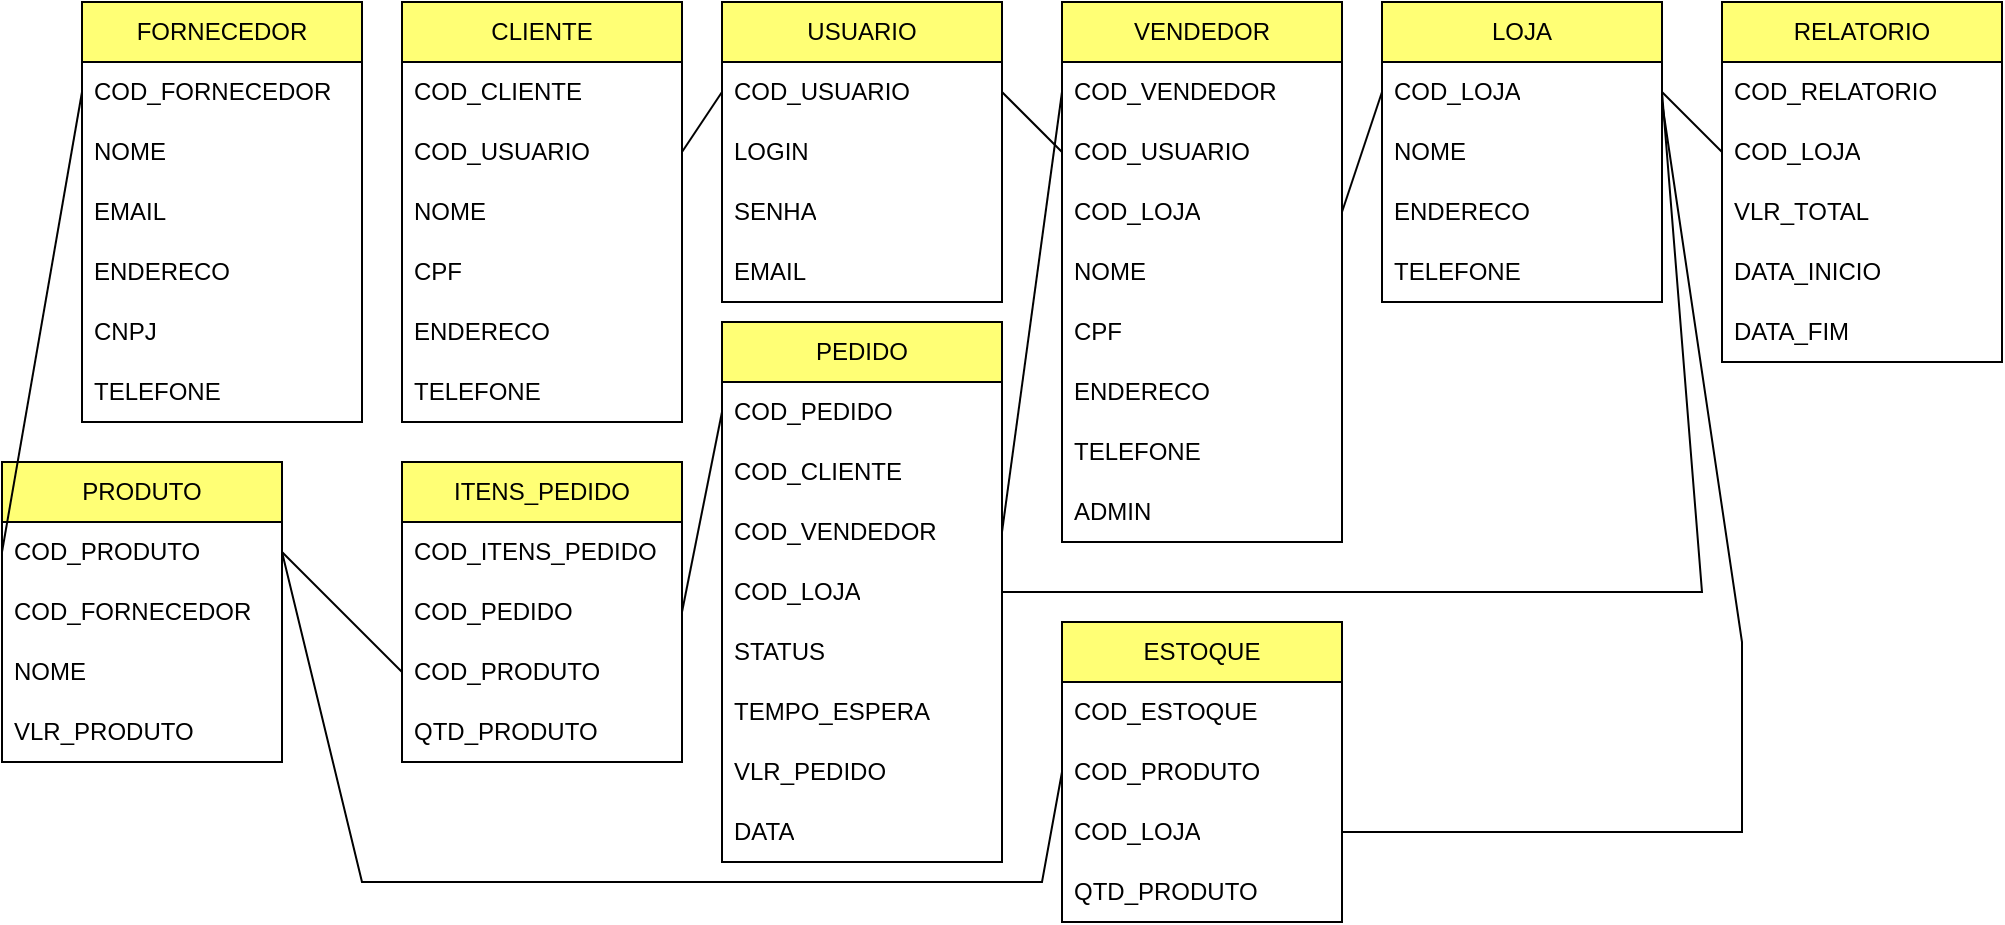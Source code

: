 <mxfile version="21.7.5" type="github">
  <diagram id="R2lEEEUBdFMjLlhIrx00" name="Page-1">
    <mxGraphModel dx="2294" dy="1335" grid="1" gridSize="10" guides="1" tooltips="1" connect="1" arrows="1" fold="1" page="1" pageScale="1" pageWidth="850" pageHeight="1100" math="0" shadow="0" extFonts="Permanent Marker^https://fonts.googleapis.com/css?family=Permanent+Marker">
      <root>
        <mxCell id="0" />
        <mxCell id="1" parent="0" />
        <mxCell id="6euLBbNawALFKnhl1Kjq-1" value="USUARIO" style="swimlane;fontStyle=0;childLayout=stackLayout;horizontal=1;startSize=30;horizontalStack=0;resizeParent=1;resizeParentMax=0;resizeLast=0;collapsible=1;marginBottom=0;whiteSpace=wrap;html=1;fillColor=#FFFF75;" parent="1" vertex="1">
          <mxGeometry x="170" y="60" width="140" height="150" as="geometry" />
        </mxCell>
        <mxCell id="6euLBbNawALFKnhl1Kjq-2" value="COD_USUARIO" style="text;strokeColor=none;fillColor=none;align=left;verticalAlign=middle;spacingLeft=4;spacingRight=4;overflow=hidden;points=[[0,0.5],[1,0.5]];portConstraint=eastwest;rotatable=0;whiteSpace=wrap;html=1;" parent="6euLBbNawALFKnhl1Kjq-1" vertex="1">
          <mxGeometry y="30" width="140" height="30" as="geometry" />
        </mxCell>
        <mxCell id="6euLBbNawALFKnhl1Kjq-3" value="LOGIN" style="text;strokeColor=none;fillColor=none;align=left;verticalAlign=middle;spacingLeft=4;spacingRight=4;overflow=hidden;points=[[0,0.5],[1,0.5]];portConstraint=eastwest;rotatable=0;whiteSpace=wrap;html=1;" parent="6euLBbNawALFKnhl1Kjq-1" vertex="1">
          <mxGeometry y="60" width="140" height="30" as="geometry" />
        </mxCell>
        <mxCell id="6euLBbNawALFKnhl1Kjq-4" value="SENHA" style="text;strokeColor=none;fillColor=none;align=left;verticalAlign=middle;spacingLeft=4;spacingRight=4;overflow=hidden;points=[[0,0.5],[1,0.5]];portConstraint=eastwest;rotatable=0;whiteSpace=wrap;html=1;" parent="6euLBbNawALFKnhl1Kjq-1" vertex="1">
          <mxGeometry y="90" width="140" height="30" as="geometry" />
        </mxCell>
        <mxCell id="6euLBbNawALFKnhl1Kjq-5" value="EMAIL" style="text;strokeColor=none;fillColor=none;align=left;verticalAlign=middle;spacingLeft=4;spacingRight=4;overflow=hidden;points=[[0,0.5],[1,0.5]];portConstraint=eastwest;rotatable=0;whiteSpace=wrap;html=1;" parent="6euLBbNawALFKnhl1Kjq-1" vertex="1">
          <mxGeometry y="120" width="140" height="30" as="geometry" />
        </mxCell>
        <mxCell id="6euLBbNawALFKnhl1Kjq-6" value="CLIENTE" style="swimlane;fontStyle=0;childLayout=stackLayout;horizontal=1;startSize=30;horizontalStack=0;resizeParent=1;resizeParentMax=0;resizeLast=0;collapsible=1;marginBottom=0;whiteSpace=wrap;html=1;fillColor=#FFFF75;" parent="1" vertex="1">
          <mxGeometry x="10" y="60" width="140" height="210" as="geometry" />
        </mxCell>
        <mxCell id="6euLBbNawALFKnhl1Kjq-7" value="COD_CLIENTE" style="text;strokeColor=none;fillColor=none;align=left;verticalAlign=middle;spacingLeft=4;spacingRight=4;overflow=hidden;points=[[0,0.5],[1,0.5]];portConstraint=eastwest;rotatable=0;whiteSpace=wrap;html=1;" parent="6euLBbNawALFKnhl1Kjq-6" vertex="1">
          <mxGeometry y="30" width="140" height="30" as="geometry" />
        </mxCell>
        <mxCell id="6euLBbNawALFKnhl1Kjq-13" value="COD_USUARIO" style="text;strokeColor=none;fillColor=none;align=left;verticalAlign=middle;spacingLeft=4;spacingRight=4;overflow=hidden;points=[[0,0.5],[1,0.5]];portConstraint=eastwest;rotatable=0;whiteSpace=wrap;html=1;" parent="6euLBbNawALFKnhl1Kjq-6" vertex="1">
          <mxGeometry y="60" width="140" height="30" as="geometry" />
        </mxCell>
        <mxCell id="6euLBbNawALFKnhl1Kjq-8" value="NOME" style="text;strokeColor=none;fillColor=none;align=left;verticalAlign=middle;spacingLeft=4;spacingRight=4;overflow=hidden;points=[[0,0.5],[1,0.5]];portConstraint=eastwest;rotatable=0;whiteSpace=wrap;html=1;" parent="6euLBbNawALFKnhl1Kjq-6" vertex="1">
          <mxGeometry y="90" width="140" height="30" as="geometry" />
        </mxCell>
        <mxCell id="6euLBbNawALFKnhl1Kjq-9" value="CPF" style="text;strokeColor=none;fillColor=none;align=left;verticalAlign=middle;spacingLeft=4;spacingRight=4;overflow=hidden;points=[[0,0.5],[1,0.5]];portConstraint=eastwest;rotatable=0;whiteSpace=wrap;html=1;" parent="6euLBbNawALFKnhl1Kjq-6" vertex="1">
          <mxGeometry y="120" width="140" height="30" as="geometry" />
        </mxCell>
        <mxCell id="6euLBbNawALFKnhl1Kjq-10" value="ENDERECO" style="text;strokeColor=none;fillColor=none;align=left;verticalAlign=middle;spacingLeft=4;spacingRight=4;overflow=hidden;points=[[0,0.5],[1,0.5]];portConstraint=eastwest;rotatable=0;whiteSpace=wrap;html=1;" parent="6euLBbNawALFKnhl1Kjq-6" vertex="1">
          <mxGeometry y="150" width="140" height="30" as="geometry" />
        </mxCell>
        <mxCell id="6euLBbNawALFKnhl1Kjq-11" value="TELEFONE" style="text;strokeColor=none;fillColor=none;align=left;verticalAlign=middle;spacingLeft=4;spacingRight=4;overflow=hidden;points=[[0,0.5],[1,0.5]];portConstraint=eastwest;rotatable=0;whiteSpace=wrap;html=1;" parent="6euLBbNawALFKnhl1Kjq-6" vertex="1">
          <mxGeometry y="180" width="140" height="30" as="geometry" />
        </mxCell>
        <mxCell id="6euLBbNawALFKnhl1Kjq-14" value="" style="endArrow=none;html=1;rounded=0;entryX=0;entryY=0.5;entryDx=0;entryDy=0;exitX=1;exitY=0.5;exitDx=0;exitDy=0;" parent="1" source="6euLBbNawALFKnhl1Kjq-13" target="6euLBbNawALFKnhl1Kjq-2" edge="1">
          <mxGeometry width="50" height="50" relative="1" as="geometry">
            <mxPoint x="400" y="250" as="sourcePoint" />
            <mxPoint x="450" y="200" as="targetPoint" />
          </mxGeometry>
        </mxCell>
        <mxCell id="6euLBbNawALFKnhl1Kjq-15" value="VENDEDOR" style="swimlane;fontStyle=0;childLayout=stackLayout;horizontal=1;startSize=30;horizontalStack=0;resizeParent=1;resizeParentMax=0;resizeLast=0;collapsible=1;marginBottom=0;whiteSpace=wrap;html=1;fillColor=#FFFF75;" parent="1" vertex="1">
          <mxGeometry x="340" y="60" width="140" height="270" as="geometry" />
        </mxCell>
        <mxCell id="6euLBbNawALFKnhl1Kjq-16" value="COD_VENDEDOR" style="text;strokeColor=none;fillColor=none;align=left;verticalAlign=middle;spacingLeft=4;spacingRight=4;overflow=hidden;points=[[0,0.5],[1,0.5]];portConstraint=eastwest;rotatable=0;whiteSpace=wrap;html=1;" parent="6euLBbNawALFKnhl1Kjq-15" vertex="1">
          <mxGeometry y="30" width="140" height="30" as="geometry" />
        </mxCell>
        <mxCell id="6euLBbNawALFKnhl1Kjq-23" value="COD_USUARIO" style="text;strokeColor=none;fillColor=none;align=left;verticalAlign=middle;spacingLeft=4;spacingRight=4;overflow=hidden;points=[[0,0.5],[1,0.5]];portConstraint=eastwest;rotatable=0;whiteSpace=wrap;html=1;" parent="6euLBbNawALFKnhl1Kjq-15" vertex="1">
          <mxGeometry y="60" width="140" height="30" as="geometry" />
        </mxCell>
        <mxCell id="6euLBbNawALFKnhl1Kjq-22" value="COD_LOJA" style="text;strokeColor=none;fillColor=none;align=left;verticalAlign=middle;spacingLeft=4;spacingRight=4;overflow=hidden;points=[[0,0.5],[1,0.5]];portConstraint=eastwest;rotatable=0;whiteSpace=wrap;html=1;" parent="6euLBbNawALFKnhl1Kjq-15" vertex="1">
          <mxGeometry y="90" width="140" height="30" as="geometry" />
        </mxCell>
        <mxCell id="6euLBbNawALFKnhl1Kjq-17" value="NOME" style="text;strokeColor=none;fillColor=none;align=left;verticalAlign=middle;spacingLeft=4;spacingRight=4;overflow=hidden;points=[[0,0.5],[1,0.5]];portConstraint=eastwest;rotatable=0;whiteSpace=wrap;html=1;" parent="6euLBbNawALFKnhl1Kjq-15" vertex="1">
          <mxGeometry y="120" width="140" height="30" as="geometry" />
        </mxCell>
        <mxCell id="6euLBbNawALFKnhl1Kjq-18" value="CPF" style="text;strokeColor=none;fillColor=none;align=left;verticalAlign=middle;spacingLeft=4;spacingRight=4;overflow=hidden;points=[[0,0.5],[1,0.5]];portConstraint=eastwest;rotatable=0;whiteSpace=wrap;html=1;" parent="6euLBbNawALFKnhl1Kjq-15" vertex="1">
          <mxGeometry y="150" width="140" height="30" as="geometry" />
        </mxCell>
        <mxCell id="6euLBbNawALFKnhl1Kjq-20" value="ENDERECO" style="text;strokeColor=none;fillColor=none;align=left;verticalAlign=middle;spacingLeft=4;spacingRight=4;overflow=hidden;points=[[0,0.5],[1,0.5]];portConstraint=eastwest;rotatable=0;whiteSpace=wrap;html=1;" parent="6euLBbNawALFKnhl1Kjq-15" vertex="1">
          <mxGeometry y="180" width="140" height="30" as="geometry" />
        </mxCell>
        <mxCell id="6euLBbNawALFKnhl1Kjq-21" value="TELEFONE" style="text;strokeColor=none;fillColor=none;align=left;verticalAlign=middle;spacingLeft=4;spacingRight=4;overflow=hidden;points=[[0,0.5],[1,0.5]];portConstraint=eastwest;rotatable=0;whiteSpace=wrap;html=1;" parent="6euLBbNawALFKnhl1Kjq-15" vertex="1">
          <mxGeometry y="210" width="140" height="30" as="geometry" />
        </mxCell>
        <mxCell id="6euLBbNawALFKnhl1Kjq-25" value="ADMIN" style="text;strokeColor=none;fillColor=none;align=left;verticalAlign=middle;spacingLeft=4;spacingRight=4;overflow=hidden;points=[[0,0.5],[1,0.5]];portConstraint=eastwest;rotatable=0;whiteSpace=wrap;html=1;" parent="6euLBbNawALFKnhl1Kjq-15" vertex="1">
          <mxGeometry y="240" width="140" height="30" as="geometry" />
        </mxCell>
        <mxCell id="6euLBbNawALFKnhl1Kjq-24" value="" style="endArrow=none;html=1;rounded=0;entryX=0;entryY=0.5;entryDx=0;entryDy=0;exitX=1;exitY=0.5;exitDx=0;exitDy=0;" parent="1" source="6euLBbNawALFKnhl1Kjq-2" target="6euLBbNawALFKnhl1Kjq-23" edge="1">
          <mxGeometry width="50" height="50" relative="1" as="geometry">
            <mxPoint x="310" y="195" as="sourcePoint" />
            <mxPoint x="350" y="165" as="targetPoint" />
          </mxGeometry>
        </mxCell>
        <mxCell id="6euLBbNawALFKnhl1Kjq-26" value="LOJA" style="swimlane;fontStyle=0;childLayout=stackLayout;horizontal=1;startSize=30;horizontalStack=0;resizeParent=1;resizeParentMax=0;resizeLast=0;collapsible=1;marginBottom=0;whiteSpace=wrap;html=1;fillColor=#FFFF75;" parent="1" vertex="1">
          <mxGeometry x="500" y="60" width="140" height="150" as="geometry" />
        </mxCell>
        <mxCell id="6euLBbNawALFKnhl1Kjq-27" value="COD_LOJA" style="text;strokeColor=none;fillColor=none;align=left;verticalAlign=middle;spacingLeft=4;spacingRight=4;overflow=hidden;points=[[0,0.5],[1,0.5]];portConstraint=eastwest;rotatable=0;whiteSpace=wrap;html=1;" parent="6euLBbNawALFKnhl1Kjq-26" vertex="1">
          <mxGeometry y="30" width="140" height="30" as="geometry" />
        </mxCell>
        <mxCell id="6euLBbNawALFKnhl1Kjq-28" value="NOME" style="text;strokeColor=none;fillColor=none;align=left;verticalAlign=middle;spacingLeft=4;spacingRight=4;overflow=hidden;points=[[0,0.5],[1,0.5]];portConstraint=eastwest;rotatable=0;whiteSpace=wrap;html=1;" parent="6euLBbNawALFKnhl1Kjq-26" vertex="1">
          <mxGeometry y="60" width="140" height="30" as="geometry" />
        </mxCell>
        <mxCell id="6euLBbNawALFKnhl1Kjq-29" value="ENDERECO" style="text;strokeColor=none;fillColor=none;align=left;verticalAlign=middle;spacingLeft=4;spacingRight=4;overflow=hidden;points=[[0,0.5],[1,0.5]];portConstraint=eastwest;rotatable=0;whiteSpace=wrap;html=1;" parent="6euLBbNawALFKnhl1Kjq-26" vertex="1">
          <mxGeometry y="90" width="140" height="30" as="geometry" />
        </mxCell>
        <mxCell id="6euLBbNawALFKnhl1Kjq-30" value="TELEFONE" style="text;strokeColor=none;fillColor=none;align=left;verticalAlign=middle;spacingLeft=4;spacingRight=4;overflow=hidden;points=[[0,0.5],[1,0.5]];portConstraint=eastwest;rotatable=0;whiteSpace=wrap;html=1;" parent="6euLBbNawALFKnhl1Kjq-26" vertex="1">
          <mxGeometry y="120" width="140" height="30" as="geometry" />
        </mxCell>
        <mxCell id="6euLBbNawALFKnhl1Kjq-31" value="" style="endArrow=none;html=1;rounded=0;entryX=1;entryY=0.5;entryDx=0;entryDy=0;exitX=0;exitY=0.5;exitDx=0;exitDy=0;" parent="1" source="6euLBbNawALFKnhl1Kjq-27" target="6euLBbNawALFKnhl1Kjq-22" edge="1">
          <mxGeometry width="50" height="50" relative="1" as="geometry">
            <mxPoint x="400" y="115" as="sourcePoint" />
            <mxPoint x="435" y="165" as="targetPoint" />
          </mxGeometry>
        </mxCell>
        <mxCell id="6euLBbNawALFKnhl1Kjq-32" value="PEDIDO" style="swimlane;fontStyle=0;childLayout=stackLayout;horizontal=1;startSize=30;horizontalStack=0;resizeParent=1;resizeParentMax=0;resizeLast=0;collapsible=1;marginBottom=0;whiteSpace=wrap;html=1;fillColor=#FFFF75;" parent="1" vertex="1">
          <mxGeometry x="170" y="220" width="140" height="270" as="geometry" />
        </mxCell>
        <mxCell id="6euLBbNawALFKnhl1Kjq-33" value="COD_PEDIDO" style="text;strokeColor=none;fillColor=none;align=left;verticalAlign=middle;spacingLeft=4;spacingRight=4;overflow=hidden;points=[[0,0.5],[1,0.5]];portConstraint=eastwest;rotatable=0;whiteSpace=wrap;html=1;" parent="6euLBbNawALFKnhl1Kjq-32" vertex="1">
          <mxGeometry y="30" width="140" height="30" as="geometry" />
        </mxCell>
        <mxCell id="6euLBbNawALFKnhl1Kjq-41" value="COD_CLIENTE" style="text;strokeColor=none;fillColor=none;align=left;verticalAlign=middle;spacingLeft=4;spacingRight=4;overflow=hidden;points=[[0,0.5],[1,0.5]];portConstraint=eastwest;rotatable=0;whiteSpace=wrap;html=1;" parent="6euLBbNawALFKnhl1Kjq-32" vertex="1">
          <mxGeometry y="60" width="140" height="30" as="geometry" />
        </mxCell>
        <mxCell id="6euLBbNawALFKnhl1Kjq-42" value="COD_VENDEDOR" style="text;strokeColor=none;fillColor=none;align=left;verticalAlign=middle;spacingLeft=4;spacingRight=4;overflow=hidden;points=[[0,0.5],[1,0.5]];portConstraint=eastwest;rotatable=0;whiteSpace=wrap;html=1;" parent="6euLBbNawALFKnhl1Kjq-32" vertex="1">
          <mxGeometry y="90" width="140" height="30" as="geometry" />
        </mxCell>
        <mxCell id="6euLBbNawALFKnhl1Kjq-44" value="COD_LOJA" style="text;strokeColor=none;fillColor=none;align=left;verticalAlign=middle;spacingLeft=4;spacingRight=4;overflow=hidden;points=[[0,0.5],[1,0.5]];portConstraint=eastwest;rotatable=0;whiteSpace=wrap;html=1;" parent="6euLBbNawALFKnhl1Kjq-32" vertex="1">
          <mxGeometry y="120" width="140" height="30" as="geometry" />
        </mxCell>
        <mxCell id="6euLBbNawALFKnhl1Kjq-46" value="STATUS" style="text;strokeColor=none;fillColor=none;align=left;verticalAlign=middle;spacingLeft=4;spacingRight=4;overflow=hidden;points=[[0,0.5],[1,0.5]];portConstraint=eastwest;rotatable=0;whiteSpace=wrap;html=1;" parent="6euLBbNawALFKnhl1Kjq-32" vertex="1">
          <mxGeometry y="150" width="140" height="30" as="geometry" />
        </mxCell>
        <mxCell id="6euLBbNawALFKnhl1Kjq-76" value="TEMPO_ESPERA" style="text;strokeColor=none;fillColor=none;align=left;verticalAlign=middle;spacingLeft=4;spacingRight=4;overflow=hidden;points=[[0,0.5],[1,0.5]];portConstraint=eastwest;rotatable=0;whiteSpace=wrap;html=1;" parent="6euLBbNawALFKnhl1Kjq-32" vertex="1">
          <mxGeometry y="180" width="140" height="30" as="geometry" />
        </mxCell>
        <mxCell id="6euLBbNawALFKnhl1Kjq-47" value="VLR_PEDIDO" style="text;strokeColor=none;fillColor=none;align=left;verticalAlign=middle;spacingLeft=4;spacingRight=4;overflow=hidden;points=[[0,0.5],[1,0.5]];portConstraint=eastwest;rotatable=0;whiteSpace=wrap;html=1;" parent="6euLBbNawALFKnhl1Kjq-32" vertex="1">
          <mxGeometry y="210" width="140" height="30" as="geometry" />
        </mxCell>
        <mxCell id="6euLBbNawALFKnhl1Kjq-48" value="DATA" style="text;strokeColor=none;fillColor=none;align=left;verticalAlign=middle;spacingLeft=4;spacingRight=4;overflow=hidden;points=[[0,0.5],[1,0.5]];portConstraint=eastwest;rotatable=0;whiteSpace=wrap;html=1;" parent="6euLBbNawALFKnhl1Kjq-32" vertex="1">
          <mxGeometry y="240" width="140" height="30" as="geometry" />
        </mxCell>
        <mxCell id="6euLBbNawALFKnhl1Kjq-37" value="ITENS_PEDIDO" style="swimlane;fontStyle=0;childLayout=stackLayout;horizontal=1;startSize=30;horizontalStack=0;resizeParent=1;resizeParentMax=0;resizeLast=0;collapsible=1;marginBottom=0;whiteSpace=wrap;html=1;fillColor=#FFFF75;" parent="1" vertex="1">
          <mxGeometry x="10" y="290" width="140" height="150" as="geometry" />
        </mxCell>
        <mxCell id="6euLBbNawALFKnhl1Kjq-38" value="COD_ITENS_PEDIDO" style="text;strokeColor=none;fillColor=none;align=left;verticalAlign=middle;spacingLeft=4;spacingRight=4;overflow=hidden;points=[[0,0.5],[1,0.5]];portConstraint=eastwest;rotatable=0;whiteSpace=wrap;html=1;" parent="6euLBbNawALFKnhl1Kjq-37" vertex="1">
          <mxGeometry y="30" width="140" height="30" as="geometry" />
        </mxCell>
        <mxCell id="6euLBbNawALFKnhl1Kjq-39" value="COD_PEDIDO" style="text;strokeColor=none;fillColor=none;align=left;verticalAlign=middle;spacingLeft=4;spacingRight=4;overflow=hidden;points=[[0,0.5],[1,0.5]];portConstraint=eastwest;rotatable=0;whiteSpace=wrap;html=1;" parent="6euLBbNawALFKnhl1Kjq-37" vertex="1">
          <mxGeometry y="60" width="140" height="30" as="geometry" />
        </mxCell>
        <mxCell id="6euLBbNawALFKnhl1Kjq-49" value="COD_PRODUTO" style="text;strokeColor=none;fillColor=none;align=left;verticalAlign=middle;spacingLeft=4;spacingRight=4;overflow=hidden;points=[[0,0.5],[1,0.5]];portConstraint=eastwest;rotatable=0;whiteSpace=wrap;html=1;" parent="6euLBbNawALFKnhl1Kjq-37" vertex="1">
          <mxGeometry y="90" width="140" height="30" as="geometry" />
        </mxCell>
        <mxCell id="6euLBbNawALFKnhl1Kjq-50" value="QTD_PRODUTO" style="text;strokeColor=none;fillColor=none;align=left;verticalAlign=middle;spacingLeft=4;spacingRight=4;overflow=hidden;points=[[0,0.5],[1,0.5]];portConstraint=eastwest;rotatable=0;whiteSpace=wrap;html=1;" parent="6euLBbNawALFKnhl1Kjq-37" vertex="1">
          <mxGeometry y="120" width="140" height="30" as="geometry" />
        </mxCell>
        <mxCell id="6euLBbNawALFKnhl1Kjq-40" value="" style="endArrow=none;html=1;rounded=0;entryX=0;entryY=0.5;entryDx=0;entryDy=0;exitX=1;exitY=0.5;exitDx=0;exitDy=0;" parent="1" source="6euLBbNawALFKnhl1Kjq-39" target="6euLBbNawALFKnhl1Kjq-33" edge="1">
          <mxGeometry width="50" height="50" relative="1" as="geometry">
            <mxPoint x="170" y="370" as="sourcePoint" />
            <mxPoint x="260" y="115" as="targetPoint" />
          </mxGeometry>
        </mxCell>
        <mxCell id="6euLBbNawALFKnhl1Kjq-43" value="" style="endArrow=none;html=1;rounded=0;entryX=0;entryY=0.5;entryDx=0;entryDy=0;exitX=1;exitY=0.5;exitDx=0;exitDy=0;" parent="1" source="6euLBbNawALFKnhl1Kjq-42" target="6euLBbNawALFKnhl1Kjq-16" edge="1">
          <mxGeometry width="50" height="50" relative="1" as="geometry">
            <mxPoint x="320" y="115" as="sourcePoint" />
            <mxPoint x="350" y="145" as="targetPoint" />
          </mxGeometry>
        </mxCell>
        <mxCell id="6euLBbNawALFKnhl1Kjq-45" value="" style="endArrow=none;html=1;rounded=0;entryX=1;entryY=0.5;entryDx=0;entryDy=0;exitX=1;exitY=0.5;exitDx=0;exitDy=0;" parent="1" source="6euLBbNawALFKnhl1Kjq-27" target="6euLBbNawALFKnhl1Kjq-44" edge="1">
          <mxGeometry width="50" height="50" relative="1" as="geometry">
            <mxPoint x="520" y="115" as="sourcePoint" />
            <mxPoint x="490" y="175" as="targetPoint" />
            <Array as="points">
              <mxPoint x="660" y="355" />
            </Array>
          </mxGeometry>
        </mxCell>
        <mxCell id="6euLBbNawALFKnhl1Kjq-51" value="PRODUTO" style="swimlane;fontStyle=0;childLayout=stackLayout;horizontal=1;startSize=30;horizontalStack=0;resizeParent=1;resizeParentMax=0;resizeLast=0;collapsible=1;marginBottom=0;whiteSpace=wrap;html=1;fillColor=#FFFF75;" parent="1" vertex="1">
          <mxGeometry x="-190" y="290" width="140" height="150" as="geometry" />
        </mxCell>
        <mxCell id="6euLBbNawALFKnhl1Kjq-52" value="COD_PRODUTO" style="text;strokeColor=none;fillColor=none;align=left;verticalAlign=middle;spacingLeft=4;spacingRight=4;overflow=hidden;points=[[0,0.5],[1,0.5]];portConstraint=eastwest;rotatable=0;whiteSpace=wrap;html=1;" parent="6euLBbNawALFKnhl1Kjq-51" vertex="1">
          <mxGeometry y="30" width="140" height="30" as="geometry" />
        </mxCell>
        <mxCell id="6euLBbNawALFKnhl1Kjq-64" value="COD_FORNECEDOR" style="text;strokeColor=none;fillColor=none;align=left;verticalAlign=middle;spacingLeft=4;spacingRight=4;overflow=hidden;points=[[0,0.5],[1,0.5]];portConstraint=eastwest;rotatable=0;whiteSpace=wrap;html=1;" parent="6euLBbNawALFKnhl1Kjq-51" vertex="1">
          <mxGeometry y="60" width="140" height="30" as="geometry" />
        </mxCell>
        <mxCell id="6euLBbNawALFKnhl1Kjq-53" value="NOME" style="text;strokeColor=none;fillColor=none;align=left;verticalAlign=middle;spacingLeft=4;spacingRight=4;overflow=hidden;points=[[0,0.5],[1,0.5]];portConstraint=eastwest;rotatable=0;whiteSpace=wrap;html=1;" parent="6euLBbNawALFKnhl1Kjq-51" vertex="1">
          <mxGeometry y="90" width="140" height="30" as="geometry" />
        </mxCell>
        <mxCell id="6euLBbNawALFKnhl1Kjq-55" value="VLR_PRODUTO" style="text;strokeColor=none;fillColor=none;align=left;verticalAlign=middle;spacingLeft=4;spacingRight=4;overflow=hidden;points=[[0,0.5],[1,0.5]];portConstraint=eastwest;rotatable=0;whiteSpace=wrap;html=1;" parent="6euLBbNawALFKnhl1Kjq-51" vertex="1">
          <mxGeometry y="120" width="140" height="30" as="geometry" />
        </mxCell>
        <mxCell id="6euLBbNawALFKnhl1Kjq-56" value="" style="endArrow=none;html=1;rounded=0;entryX=1;entryY=0.5;entryDx=0;entryDy=0;exitX=0;exitY=0.5;exitDx=0;exitDy=0;" parent="1" source="6euLBbNawALFKnhl1Kjq-49" target="6euLBbNawALFKnhl1Kjq-52" edge="1">
          <mxGeometry width="50" height="50" relative="1" as="geometry">
            <mxPoint x="160" y="365" as="sourcePoint" />
            <mxPoint x="180" y="275" as="targetPoint" />
          </mxGeometry>
        </mxCell>
        <mxCell id="6euLBbNawALFKnhl1Kjq-57" value="FORNECEDOR" style="swimlane;fontStyle=0;childLayout=stackLayout;horizontal=1;startSize=30;horizontalStack=0;resizeParent=1;resizeParentMax=0;resizeLast=0;collapsible=1;marginBottom=0;whiteSpace=wrap;html=1;fillColor=#FFFF75;" parent="1" vertex="1">
          <mxGeometry x="-150" y="60" width="140" height="210" as="geometry" />
        </mxCell>
        <mxCell id="6euLBbNawALFKnhl1Kjq-58" value="COD_FORNECEDOR" style="text;strokeColor=none;fillColor=none;align=left;verticalAlign=middle;spacingLeft=4;spacingRight=4;overflow=hidden;points=[[0,0.5],[1,0.5]];portConstraint=eastwest;rotatable=0;whiteSpace=wrap;html=1;" parent="6euLBbNawALFKnhl1Kjq-57" vertex="1">
          <mxGeometry y="30" width="140" height="30" as="geometry" />
        </mxCell>
        <mxCell id="6euLBbNawALFKnhl1Kjq-59" value="NOME" style="text;strokeColor=none;fillColor=none;align=left;verticalAlign=middle;spacingLeft=4;spacingRight=4;overflow=hidden;points=[[0,0.5],[1,0.5]];portConstraint=eastwest;rotatable=0;whiteSpace=wrap;html=1;" parent="6euLBbNawALFKnhl1Kjq-57" vertex="1">
          <mxGeometry y="60" width="140" height="30" as="geometry" />
        </mxCell>
        <mxCell id="6euLBbNawALFKnhl1Kjq-63" value="EMAIL" style="text;strokeColor=none;fillColor=none;align=left;verticalAlign=middle;spacingLeft=4;spacingRight=4;overflow=hidden;points=[[0,0.5],[1,0.5]];portConstraint=eastwest;rotatable=0;whiteSpace=wrap;html=1;" parent="6euLBbNawALFKnhl1Kjq-57" vertex="1">
          <mxGeometry y="90" width="140" height="30" as="geometry" />
        </mxCell>
        <mxCell id="6euLBbNawALFKnhl1Kjq-60" value="ENDERECO" style="text;strokeColor=none;fillColor=none;align=left;verticalAlign=middle;spacingLeft=4;spacingRight=4;overflow=hidden;points=[[0,0.5],[1,0.5]];portConstraint=eastwest;rotatable=0;whiteSpace=wrap;html=1;" parent="6euLBbNawALFKnhl1Kjq-57" vertex="1">
          <mxGeometry y="120" width="140" height="30" as="geometry" />
        </mxCell>
        <mxCell id="6euLBbNawALFKnhl1Kjq-61" value="CNPJ" style="text;strokeColor=none;fillColor=none;align=left;verticalAlign=middle;spacingLeft=4;spacingRight=4;overflow=hidden;points=[[0,0.5],[1,0.5]];portConstraint=eastwest;rotatable=0;whiteSpace=wrap;html=1;" parent="6euLBbNawALFKnhl1Kjq-57" vertex="1">
          <mxGeometry y="150" width="140" height="30" as="geometry" />
        </mxCell>
        <mxCell id="6euLBbNawALFKnhl1Kjq-62" value="TELEFONE" style="text;strokeColor=none;fillColor=none;align=left;verticalAlign=middle;spacingLeft=4;spacingRight=4;overflow=hidden;points=[[0,0.5],[1,0.5]];portConstraint=eastwest;rotatable=0;whiteSpace=wrap;html=1;" parent="6euLBbNawALFKnhl1Kjq-57" vertex="1">
          <mxGeometry y="180" width="140" height="30" as="geometry" />
        </mxCell>
        <mxCell id="6euLBbNawALFKnhl1Kjq-66" value="" style="endArrow=none;html=1;rounded=0;entryX=0;entryY=0.5;entryDx=0;entryDy=0;exitX=0;exitY=0.5;exitDx=0;exitDy=0;" parent="1" source="6euLBbNawALFKnhl1Kjq-52" target="6euLBbNawALFKnhl1Kjq-58" edge="1">
          <mxGeometry width="50" height="50" relative="1" as="geometry">
            <mxPoint x="250" y="340" as="sourcePoint" />
            <mxPoint x="300" y="290" as="targetPoint" />
          </mxGeometry>
        </mxCell>
        <mxCell id="6euLBbNawALFKnhl1Kjq-67" value="ESTOQUE" style="swimlane;fontStyle=0;childLayout=stackLayout;horizontal=1;startSize=30;horizontalStack=0;resizeParent=1;resizeParentMax=0;resizeLast=0;collapsible=1;marginBottom=0;whiteSpace=wrap;html=1;fillColor=#FFFF75;" parent="1" vertex="1">
          <mxGeometry x="340" y="370" width="140" height="150" as="geometry" />
        </mxCell>
        <mxCell id="6euLBbNawALFKnhl1Kjq-68" value="COD_ESTOQUE" style="text;strokeColor=none;fillColor=none;align=left;verticalAlign=middle;spacingLeft=4;spacingRight=4;overflow=hidden;points=[[0,0.5],[1,0.5]];portConstraint=eastwest;rotatable=0;whiteSpace=wrap;html=1;" parent="6euLBbNawALFKnhl1Kjq-67" vertex="1">
          <mxGeometry y="30" width="140" height="30" as="geometry" />
        </mxCell>
        <mxCell id="6euLBbNawALFKnhl1Kjq-70" value="COD_PRODUTO" style="text;strokeColor=none;fillColor=none;align=left;verticalAlign=middle;spacingLeft=4;spacingRight=4;overflow=hidden;points=[[0,0.5],[1,0.5]];portConstraint=eastwest;rotatable=0;whiteSpace=wrap;html=1;" parent="6euLBbNawALFKnhl1Kjq-67" vertex="1">
          <mxGeometry y="60" width="140" height="30" as="geometry" />
        </mxCell>
        <mxCell id="6euLBbNawALFKnhl1Kjq-72" value="COD_LOJA" style="text;strokeColor=none;fillColor=none;align=left;verticalAlign=middle;spacingLeft=4;spacingRight=4;overflow=hidden;points=[[0,0.5],[1,0.5]];portConstraint=eastwest;rotatable=0;whiteSpace=wrap;html=1;" parent="6euLBbNawALFKnhl1Kjq-67" vertex="1">
          <mxGeometry y="90" width="140" height="30" as="geometry" />
        </mxCell>
        <mxCell id="6euLBbNawALFKnhl1Kjq-71" value="QTD_PRODUTO" style="text;strokeColor=none;fillColor=none;align=left;verticalAlign=middle;spacingLeft=4;spacingRight=4;overflow=hidden;points=[[0,0.5],[1,0.5]];portConstraint=eastwest;rotatable=0;whiteSpace=wrap;html=1;" parent="6euLBbNawALFKnhl1Kjq-67" vertex="1">
          <mxGeometry y="120" width="140" height="30" as="geometry" />
        </mxCell>
        <mxCell id="6euLBbNawALFKnhl1Kjq-74" value="" style="endArrow=none;html=1;rounded=0;entryX=1;entryY=0.5;entryDx=0;entryDy=0;" parent="1" target="6euLBbNawALFKnhl1Kjq-72" edge="1">
          <mxGeometry width="50" height="50" relative="1" as="geometry">
            <mxPoint x="640" y="110" as="sourcePoint" />
            <mxPoint x="490" y="175" as="targetPoint" />
            <Array as="points">
              <mxPoint x="680" y="380" />
              <mxPoint x="680" y="475" />
              <mxPoint x="610" y="475" />
            </Array>
          </mxGeometry>
        </mxCell>
        <mxCell id="6euLBbNawALFKnhl1Kjq-75" value="" style="endArrow=none;html=1;rounded=0;entryX=0;entryY=0.5;entryDx=0;entryDy=0;exitX=1;exitY=0.5;exitDx=0;exitDy=0;" parent="1" source="6euLBbNawALFKnhl1Kjq-52" target="6euLBbNawALFKnhl1Kjq-70" edge="1">
          <mxGeometry width="50" height="50" relative="1" as="geometry">
            <mxPoint x="320" y="115" as="sourcePoint" />
            <mxPoint x="350" y="145" as="targetPoint" />
            <Array as="points">
              <mxPoint x="-10" y="500" />
              <mxPoint x="330" y="500" />
            </Array>
          </mxGeometry>
        </mxCell>
        <mxCell id="6euLBbNawALFKnhl1Kjq-77" value="RELATORIO" style="swimlane;fontStyle=0;childLayout=stackLayout;horizontal=1;startSize=30;horizontalStack=0;resizeParent=1;resizeParentMax=0;resizeLast=0;collapsible=1;marginBottom=0;whiteSpace=wrap;html=1;fillColor=#FFFF75;" parent="1" vertex="1">
          <mxGeometry x="670" y="60" width="140" height="180" as="geometry" />
        </mxCell>
        <mxCell id="6euLBbNawALFKnhl1Kjq-78" value="COD_RELATORIO" style="text;strokeColor=none;fillColor=none;align=left;verticalAlign=middle;spacingLeft=4;spacingRight=4;overflow=hidden;points=[[0,0.5],[1,0.5]];portConstraint=eastwest;rotatable=0;whiteSpace=wrap;html=1;" parent="6euLBbNawALFKnhl1Kjq-77" vertex="1">
          <mxGeometry y="30" width="140" height="30" as="geometry" />
        </mxCell>
        <mxCell id="6euLBbNawALFKnhl1Kjq-82" value="COD_LOJA" style="text;strokeColor=none;fillColor=none;align=left;verticalAlign=middle;spacingLeft=4;spacingRight=4;overflow=hidden;points=[[0,0.5],[1,0.5]];portConstraint=eastwest;rotatable=0;whiteSpace=wrap;html=1;" parent="6euLBbNawALFKnhl1Kjq-77" vertex="1">
          <mxGeometry y="60" width="140" height="30" as="geometry" />
        </mxCell>
        <mxCell id="6euLBbNawALFKnhl1Kjq-84" value="VLR_TOTAL" style="text;strokeColor=none;fillColor=none;align=left;verticalAlign=middle;spacingLeft=4;spacingRight=4;overflow=hidden;points=[[0,0.5],[1,0.5]];portConstraint=eastwest;rotatable=0;whiteSpace=wrap;html=1;" parent="6euLBbNawALFKnhl1Kjq-77" vertex="1">
          <mxGeometry y="90" width="140" height="30" as="geometry" />
        </mxCell>
        <mxCell id="6euLBbNawALFKnhl1Kjq-80" value="DATA_INICIO" style="text;strokeColor=none;fillColor=none;align=left;verticalAlign=middle;spacingLeft=4;spacingRight=4;overflow=hidden;points=[[0,0.5],[1,0.5]];portConstraint=eastwest;rotatable=0;whiteSpace=wrap;html=1;" parent="6euLBbNawALFKnhl1Kjq-77" vertex="1">
          <mxGeometry y="120" width="140" height="30" as="geometry" />
        </mxCell>
        <mxCell id="6euLBbNawALFKnhl1Kjq-81" value="DATA_FIM" style="text;strokeColor=none;fillColor=none;align=left;verticalAlign=middle;spacingLeft=4;spacingRight=4;overflow=hidden;points=[[0,0.5],[1,0.5]];portConstraint=eastwest;rotatable=0;whiteSpace=wrap;html=1;" parent="6euLBbNawALFKnhl1Kjq-77" vertex="1">
          <mxGeometry y="150" width="140" height="30" as="geometry" />
        </mxCell>
        <mxCell id="6euLBbNawALFKnhl1Kjq-83" value="" style="endArrow=none;html=1;rounded=0;entryX=1;entryY=0.5;entryDx=0;entryDy=0;exitX=0;exitY=0.5;exitDx=0;exitDy=0;" parent="1" source="6euLBbNawALFKnhl1Kjq-82" target="6euLBbNawALFKnhl1Kjq-27" edge="1">
          <mxGeometry width="50" height="50" relative="1" as="geometry">
            <mxPoint x="510" y="115" as="sourcePoint" />
            <mxPoint x="490" y="175" as="targetPoint" />
          </mxGeometry>
        </mxCell>
      </root>
    </mxGraphModel>
  </diagram>
</mxfile>
